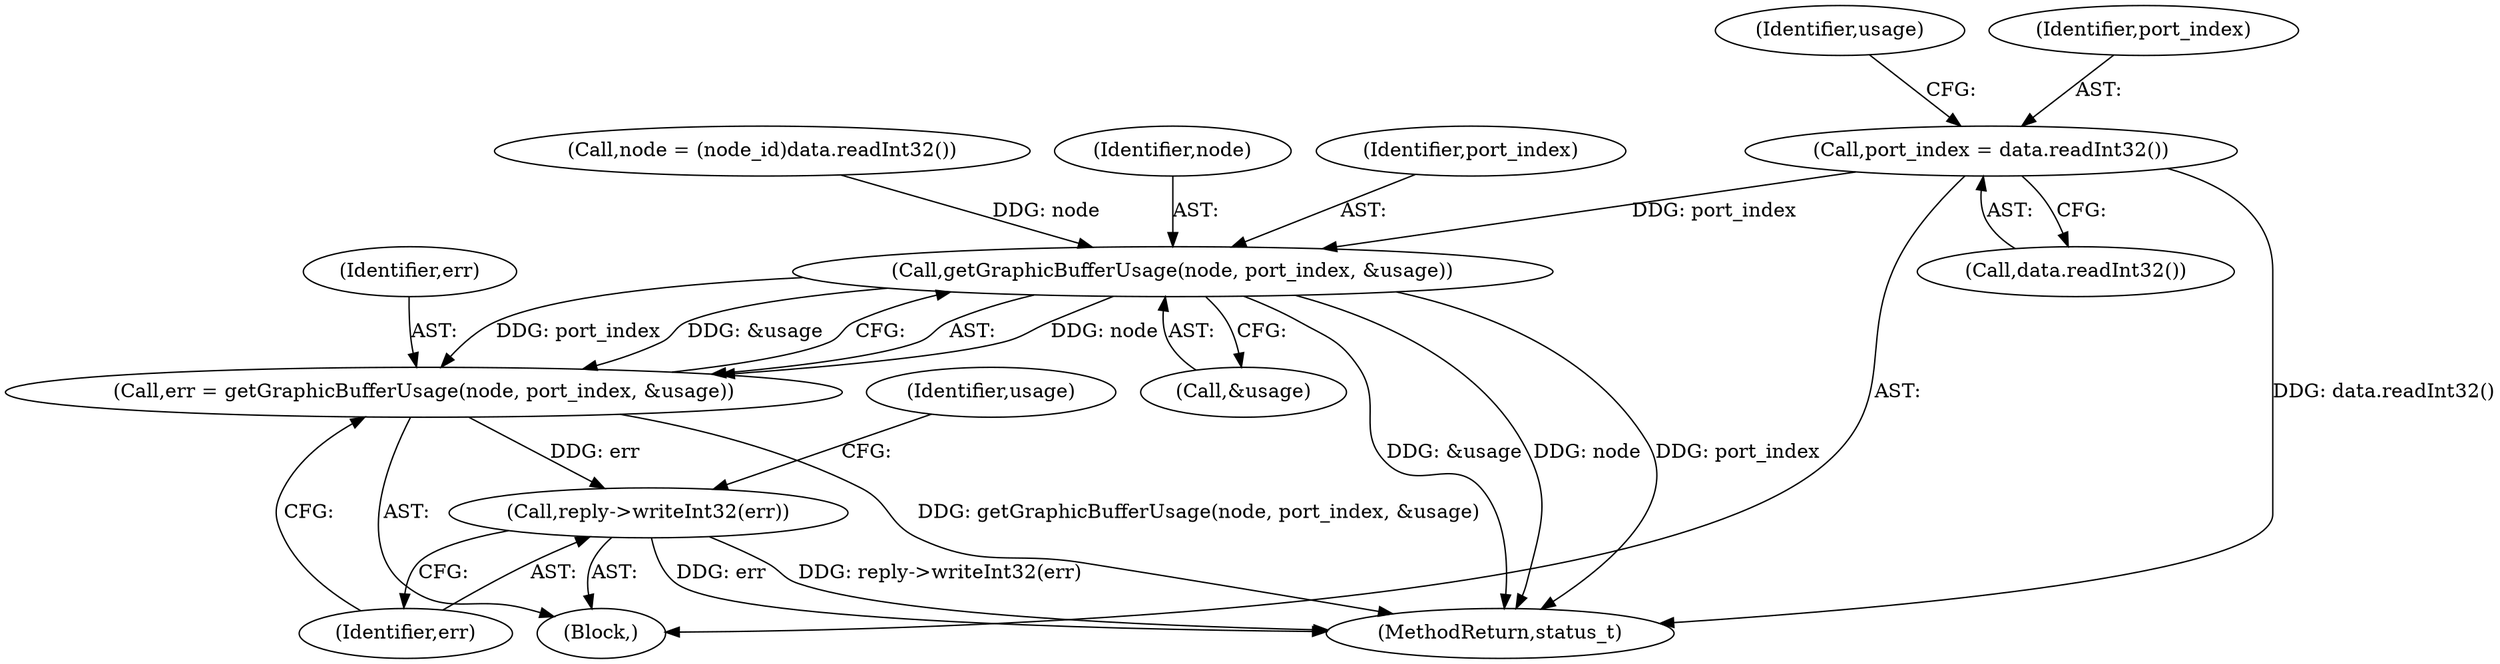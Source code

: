digraph "0_Android_25be9ac20db51044e1b09ca67906355e4f328d48_0@API" {
"1000463" [label="(Call,port_index = data.readInt32())"];
"1000473" [label="(Call,getGraphicBufferUsage(node, port_index, &usage))"];
"1000471" [label="(Call,err = getGraphicBufferUsage(node, port_index, &usage))"];
"1000478" [label="(Call,reply->writeInt32(err))"];
"1000479" [label="(Identifier,err)"];
"1000465" [label="(Call,data.readInt32())"];
"1000476" [label="(Call,&usage)"];
"1000473" [label="(Call,getGraphicBufferUsage(node, port_index, &usage))"];
"1000472" [label="(Identifier,err)"];
"1000471" [label="(Call,err = getGraphicBufferUsage(node, port_index, &usage))"];
"1000457" [label="(Call,node = (node_id)data.readInt32())"];
"1000468" [label="(Identifier,usage)"];
"1000474" [label="(Identifier,node)"];
"1000475" [label="(Identifier,port_index)"];
"1000481" [label="(Identifier,usage)"];
"1001056" [label="(MethodReturn,status_t)"];
"1000464" [label="(Identifier,port_index)"];
"1000463" [label="(Call,port_index = data.readInt32())"];
"1000478" [label="(Call,reply->writeInt32(err))"];
"1000451" [label="(Block,)"];
"1000463" -> "1000451"  [label="AST: "];
"1000463" -> "1000465"  [label="CFG: "];
"1000464" -> "1000463"  [label="AST: "];
"1000465" -> "1000463"  [label="AST: "];
"1000468" -> "1000463"  [label="CFG: "];
"1000463" -> "1001056"  [label="DDG: data.readInt32()"];
"1000463" -> "1000473"  [label="DDG: port_index"];
"1000473" -> "1000471"  [label="AST: "];
"1000473" -> "1000476"  [label="CFG: "];
"1000474" -> "1000473"  [label="AST: "];
"1000475" -> "1000473"  [label="AST: "];
"1000476" -> "1000473"  [label="AST: "];
"1000471" -> "1000473"  [label="CFG: "];
"1000473" -> "1001056"  [label="DDG: &usage"];
"1000473" -> "1001056"  [label="DDG: node"];
"1000473" -> "1001056"  [label="DDG: port_index"];
"1000473" -> "1000471"  [label="DDG: node"];
"1000473" -> "1000471"  [label="DDG: port_index"];
"1000473" -> "1000471"  [label="DDG: &usage"];
"1000457" -> "1000473"  [label="DDG: node"];
"1000471" -> "1000451"  [label="AST: "];
"1000472" -> "1000471"  [label="AST: "];
"1000479" -> "1000471"  [label="CFG: "];
"1000471" -> "1001056"  [label="DDG: getGraphicBufferUsage(node, port_index, &usage)"];
"1000471" -> "1000478"  [label="DDG: err"];
"1000478" -> "1000451"  [label="AST: "];
"1000478" -> "1000479"  [label="CFG: "];
"1000479" -> "1000478"  [label="AST: "];
"1000481" -> "1000478"  [label="CFG: "];
"1000478" -> "1001056"  [label="DDG: err"];
"1000478" -> "1001056"  [label="DDG: reply->writeInt32(err)"];
}
